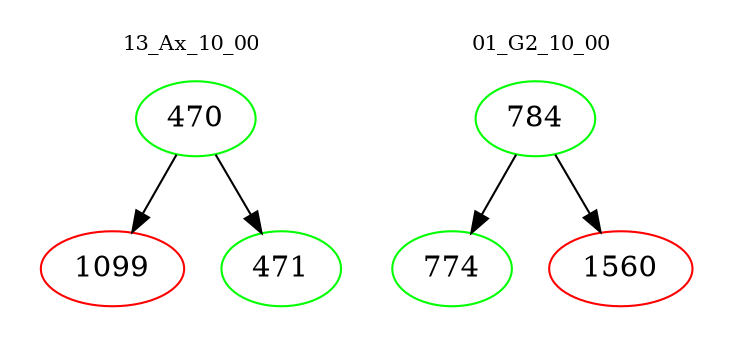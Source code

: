 digraph{
subgraph cluster_0 {
color = white
label = "13_Ax_10_00";
fontsize=10;
T0_470 [label="470", color="green"]
T0_470 -> T0_1099 [color="black"]
T0_1099 [label="1099", color="red"]
T0_470 -> T0_471 [color="black"]
T0_471 [label="471", color="green"]
}
subgraph cluster_1 {
color = white
label = "01_G2_10_00";
fontsize=10;
T1_784 [label="784", color="green"]
T1_784 -> T1_774 [color="black"]
T1_774 [label="774", color="green"]
T1_784 -> T1_1560 [color="black"]
T1_1560 [label="1560", color="red"]
}
}
